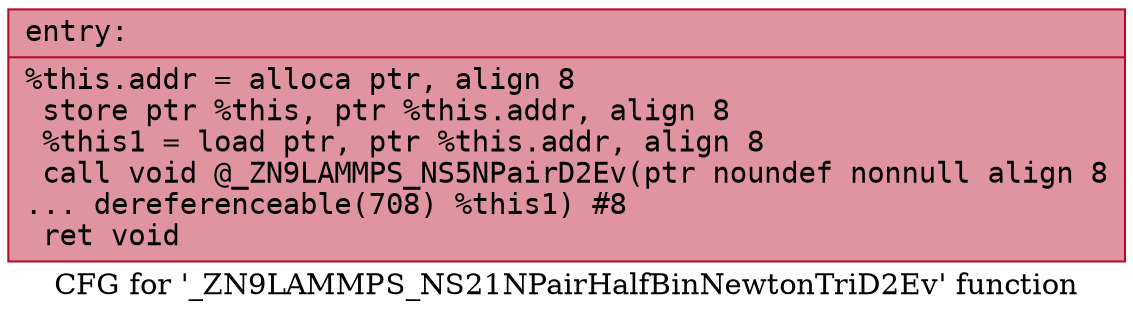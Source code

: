 digraph "CFG for '_ZN9LAMMPS_NS21NPairHalfBinNewtonTriD2Ev' function" {
	label="CFG for '_ZN9LAMMPS_NS21NPairHalfBinNewtonTriD2Ev' function";

	Node0x55dd82fcce70 [shape=record,color="#b70d28ff", style=filled, fillcolor="#b70d2870" fontname="Courier",label="{entry:\l|  %this.addr = alloca ptr, align 8\l  store ptr %this, ptr %this.addr, align 8\l  %this1 = load ptr, ptr %this.addr, align 8\l  call void @_ZN9LAMMPS_NS5NPairD2Ev(ptr noundef nonnull align 8\l... dereferenceable(708) %this1) #8\l  ret void\l}"];
}
